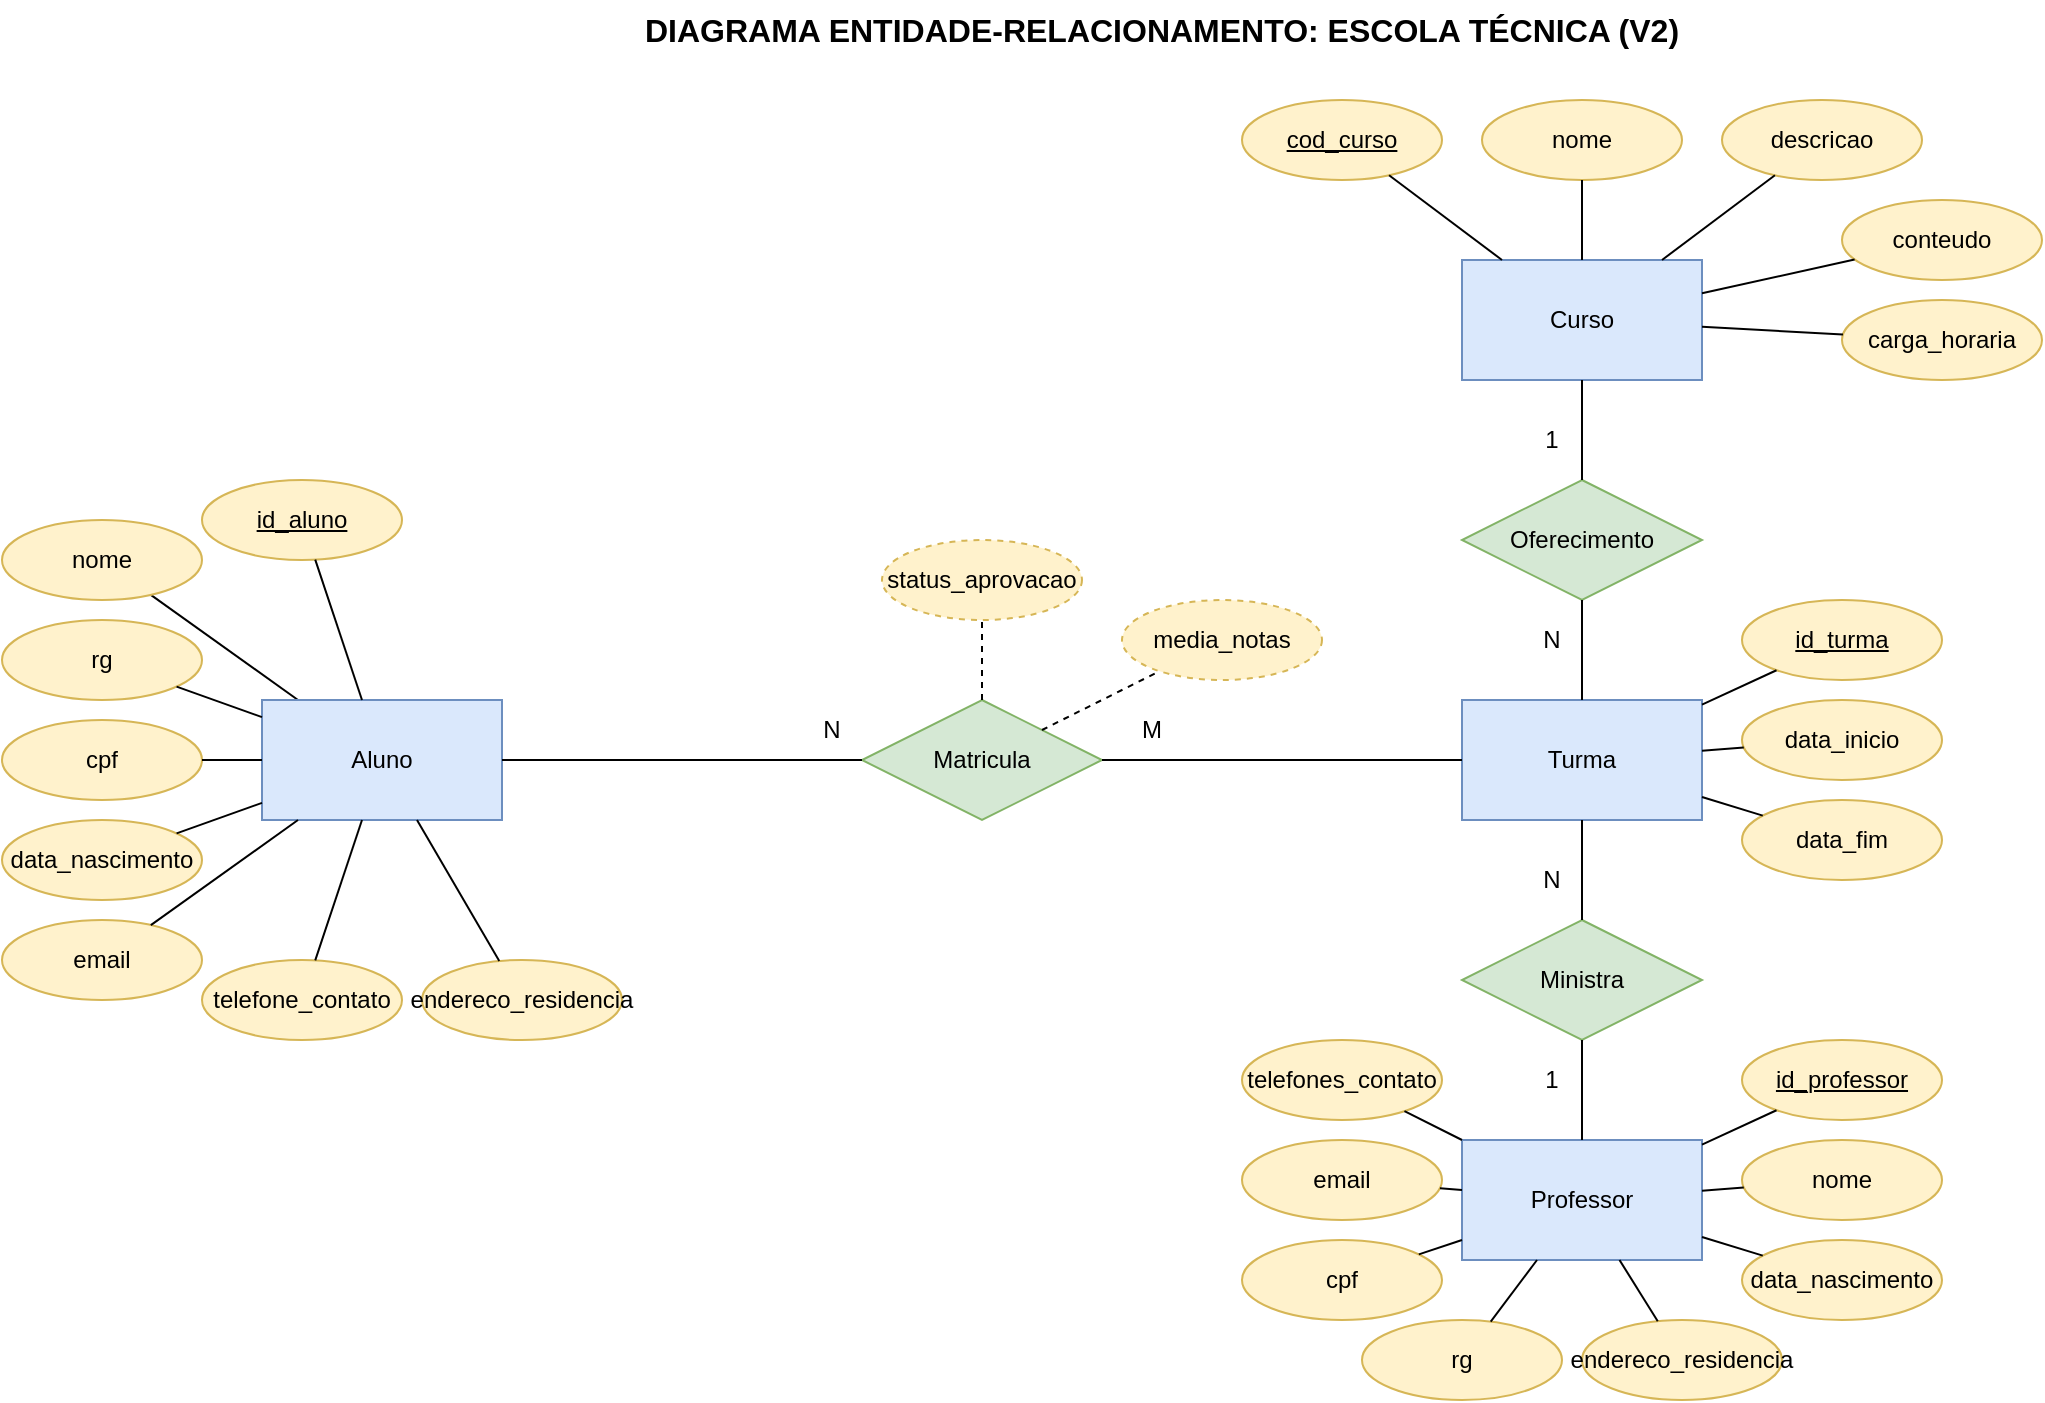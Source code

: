 <mxfile version="26.2.9">
  <diagram name="Modelo Conceitual - Escola Técnica V2" id="D5UqoiAcXG2LqoPelNeb">
    <mxGraphModel dx="451" dy="925" grid="1" gridSize="10" guides="1" tooltips="1" connect="1" arrows="1" fold="1" page="0" pageScale="1" pageWidth="827" pageHeight="1169" math="0" shadow="0">
      <root>
        <mxCell id="0" />
        <mxCell id="1" parent="0" />
        <mxCell id="nfhDg-ffZrRcx94pOzjr-14" value="" style="endArrow=none;html=1;rounded=0;" edge="1" parent="1" source="nfhDg-ffZrRcx94pOzjr-1" target="nfhDg-ffZrRcx94pOzjr-6">
          <mxGeometry relative="1" as="geometry" />
        </mxCell>
        <mxCell id="nfhDg-ffZrRcx94pOzjr-1" value="Aluno" style="rounded=0;whiteSpace=wrap;html=1;fillColor=#dae8fc;strokeColor=#6c8ebf;" vertex="1" parent="1">
          <mxGeometry x="140" y="340" width="120" height="60" as="geometry" />
        </mxCell>
        <mxCell id="nfhDg-ffZrRcx94pOzjr-2" value="Curso" style="rounded=0;whiteSpace=wrap;html=1;fillColor=#dae8fc;strokeColor=#6c8ebf;" vertex="1" parent="1">
          <mxGeometry x="740" y="120" width="120" height="60" as="geometry" />
        </mxCell>
        <mxCell id="nfhDg-ffZrRcx94pOzjr-3" value="Turma" style="rounded=0;whiteSpace=wrap;html=1;fillColor=#dae8fc;strokeColor=#6c8ebf;" vertex="1" parent="1">
          <mxGeometry x="740" y="340" width="120" height="60" as="geometry" />
        </mxCell>
        <mxCell id="nfhDg-ffZrRcx94pOzjr-4" value="Professor" style="rounded=0;whiteSpace=wrap;html=1;fillColor=#dae8fc;strokeColor=#6c8ebf;" vertex="1" parent="1">
          <mxGeometry x="740" y="560" width="120" height="60" as="geometry" />
        </mxCell>
        <mxCell id="nfhDg-ffZrRcx94pOzjr-5" value="id_aluno" style="ellipse;whiteSpace=wrap;html=1;fillColor=#fff2cc;strokeColor=#d6b656;fontStyle=4" vertex="1" parent="1">
          <mxGeometry x="110" y="230" width="100" height="40" as="geometry" />
        </mxCell>
        <mxCell id="nfhDg-ffZrRcx94pOzjr-6" value="nome" style="ellipse;whiteSpace=wrap;html=1;fillColor=#fff2cc;strokeColor=#d6b656;" vertex="1" parent="1">
          <mxGeometry x="10" y="250" width="100" height="40" as="geometry" />
        </mxCell>
        <mxCell id="nfhDg-ffZrRcx94pOzjr-7" value="rg" style="ellipse;whiteSpace=wrap;html=1;fillColor=#fff2cc;strokeColor=#d6b656;" vertex="1" parent="1">
          <mxGeometry x="10" y="300" width="100" height="40" as="geometry" />
        </mxCell>
        <mxCell id="nfhDg-ffZrRcx94pOzjr-8" value="cpf" style="ellipse;whiteSpace=wrap;html=1;fillColor=#fff2cc;strokeColor=#d6b656;" vertex="1" parent="1">
          <mxGeometry x="10" y="350" width="100" height="40" as="geometry" />
        </mxCell>
        <mxCell id="nfhDg-ffZrRcx94pOzjr-9" value="data_nascimento" style="ellipse;whiteSpace=wrap;html=1;fillColor=#fff2cc;strokeColor=#d6b656;" vertex="1" parent="1">
          <mxGeometry x="10" y="400" width="100" height="40" as="geometry" />
        </mxCell>
        <mxCell id="nfhDg-ffZrRcx94pOzjr-10" value="email" style="ellipse;whiteSpace=wrap;html=1;fillColor=#fff2cc;strokeColor=#d6b656;" vertex="1" parent="1">
          <mxGeometry x="10" y="450" width="100" height="40" as="geometry" />
        </mxCell>
        <mxCell id="nfhDg-ffZrRcx94pOzjr-11" value="telefone_contato" style="ellipse;whiteSpace=wrap;html=1;fillColor=#fff2cc;strokeColor=#d6b656;" vertex="1" parent="1">
          <mxGeometry x="110" y="470" width="100" height="40" as="geometry" />
        </mxCell>
        <mxCell id="nfhDg-ffZrRcx94pOzjr-12" value="endereco_residencia" style="ellipse;whiteSpace=wrap;html=1;fillColor=#fff2cc;strokeColor=#d6b656;" vertex="1" parent="1">
          <mxGeometry x="220" y="470" width="100" height="40" as="geometry" />
        </mxCell>
        <mxCell id="nfhDg-ffZrRcx94pOzjr-13" value="" style="endArrow=none;html=1;rounded=0;" edge="1" parent="1" source="nfhDg-ffZrRcx94pOzjr-1" target="nfhDg-ffZrRcx94pOzjr-5">
          <mxGeometry relative="1" as="geometry" />
        </mxCell>
        <mxCell id="nfhDg-ffZrRcx94pOzjr-15" value="" style="endArrow=none;html=1;rounded=0;" edge="1" parent="1" source="nfhDg-ffZrRcx94pOzjr-1" target="nfhDg-ffZrRcx94pOzjr-7">
          <mxGeometry relative="1" as="geometry" />
        </mxCell>
        <mxCell id="nfhDg-ffZrRcx94pOzjr-16" value="" style="endArrow=none;html=1;rounded=0;" edge="1" parent="1" source="nfhDg-ffZrRcx94pOzjr-1" target="nfhDg-ffZrRcx94pOzjr-8">
          <mxGeometry relative="1" as="geometry" />
        </mxCell>
        <mxCell id="nfhDg-ffZrRcx94pOzjr-17" value="" style="endArrow=none;html=1;rounded=0;" edge="1" parent="1" source="nfhDg-ffZrRcx94pOzjr-1" target="nfhDg-ffZrRcx94pOzjr-9">
          <mxGeometry relative="1" as="geometry" />
        </mxCell>
        <mxCell id="nfhDg-ffZrRcx94pOzjr-18" value="" style="endArrow=none;html=1;rounded=0;" edge="1" parent="1" source="nfhDg-ffZrRcx94pOzjr-1" target="nfhDg-ffZrRcx94pOzjr-10">
          <mxGeometry relative="1" as="geometry" />
        </mxCell>
        <mxCell id="nfhDg-ffZrRcx94pOzjr-19" value="" style="endArrow=none;html=1;rounded=0;" edge="1" parent="1" source="nfhDg-ffZrRcx94pOzjr-1" target="nfhDg-ffZrRcx94pOzjr-11">
          <mxGeometry relative="1" as="geometry" />
        </mxCell>
        <mxCell id="nfhDg-ffZrRcx94pOzjr-20" value="" style="endArrow=none;html=1;rounded=0;" edge="1" parent="1" source="nfhDg-ffZrRcx94pOzjr-1" target="nfhDg-ffZrRcx94pOzjr-12">
          <mxGeometry relative="1" as="geometry" />
        </mxCell>
        <mxCell id="nfhDg-ffZrRcx94pOzjr-21" value="cod_curso" style="ellipse;whiteSpace=wrap;html=1;fillColor=#fff2cc;strokeColor=#d6b656;fontStyle=4" vertex="1" parent="1">
          <mxGeometry x="630" y="40" width="100" height="40" as="geometry" />
        </mxCell>
        <mxCell id="nfhDg-ffZrRcx94pOzjr-22" value="nome" style="ellipse;whiteSpace=wrap;html=1;fillColor=#fff2cc;strokeColor=#d6b656;" vertex="1" parent="1">
          <mxGeometry x="750" y="40" width="100" height="40" as="geometry" />
        </mxCell>
        <mxCell id="nfhDg-ffZrRcx94pOzjr-23" value="descricao" style="ellipse;whiteSpace=wrap;html=1;fillColor=#fff2cc;strokeColor=#d6b656;" vertex="1" parent="1">
          <mxGeometry x="870" y="40" width="100" height="40" as="geometry" />
        </mxCell>
        <mxCell id="nfhDg-ffZrRcx94pOzjr-24" value="conteudo" style="ellipse;whiteSpace=wrap;html=1;fillColor=#fff2cc;strokeColor=#d6b656;" vertex="1" parent="1">
          <mxGeometry x="930" y="90" width="100" height="40" as="geometry" />
        </mxCell>
        <mxCell id="nfhDg-ffZrRcx94pOzjr-25" value="carga_horaria" style="ellipse;whiteSpace=wrap;html=1;fillColor=#fff2cc;strokeColor=#d6b656;" vertex="1" parent="1">
          <mxGeometry x="930" y="140" width="100" height="40" as="geometry" />
        </mxCell>
        <mxCell id="nfhDg-ffZrRcx94pOzjr-26" value="" style="endArrow=none;html=1;rounded=0;" edge="1" parent="1" source="nfhDg-ffZrRcx94pOzjr-2" target="nfhDg-ffZrRcx94pOzjr-21">
          <mxGeometry relative="1" as="geometry" />
        </mxCell>
        <mxCell id="nfhDg-ffZrRcx94pOzjr-27" value="" style="endArrow=none;html=1;rounded=0;" edge="1" parent="1" source="nfhDg-ffZrRcx94pOzjr-2" target="nfhDg-ffZrRcx94pOzjr-22">
          <mxGeometry relative="1" as="geometry" />
        </mxCell>
        <mxCell id="nfhDg-ffZrRcx94pOzjr-28" value="" style="endArrow=none;html=1;rounded=0;" edge="1" parent="1" source="nfhDg-ffZrRcx94pOzjr-2" target="nfhDg-ffZrRcx94pOzjr-23">
          <mxGeometry relative="1" as="geometry" />
        </mxCell>
        <mxCell id="nfhDg-ffZrRcx94pOzjr-29" value="" style="endArrow=none;html=1;rounded=0;" edge="1" parent="1" source="nfhDg-ffZrRcx94pOzjr-2" target="nfhDg-ffZrRcx94pOzjr-24">
          <mxGeometry relative="1" as="geometry" />
        </mxCell>
        <mxCell id="nfhDg-ffZrRcx94pOzjr-30" value="" style="endArrow=none;html=1;rounded=0;" edge="1" parent="1" source="nfhDg-ffZrRcx94pOzjr-2" target="nfhDg-ffZrRcx94pOzjr-25">
          <mxGeometry relative="1" as="geometry" />
        </mxCell>
        <mxCell id="nfhDg-ffZrRcx94pOzjr-31" value="id_turma" style="ellipse;whiteSpace=wrap;html=1;fillColor=#fff2cc;strokeColor=#d6b656;fontStyle=4" vertex="1" parent="1">
          <mxGeometry x="880" y="290" width="100" height="40" as="geometry" />
        </mxCell>
        <mxCell id="nfhDg-ffZrRcx94pOzjr-32" value="data_inicio" style="ellipse;whiteSpace=wrap;html=1;fillColor=#fff2cc;strokeColor=#d6b656;" vertex="1" parent="1">
          <mxGeometry x="880" y="340" width="100" height="40" as="geometry" />
        </mxCell>
        <mxCell id="nfhDg-ffZrRcx94pOzjr-33" value="data_fim" style="ellipse;whiteSpace=wrap;html=1;fillColor=#fff2cc;strokeColor=#d6b656;" vertex="1" parent="1">
          <mxGeometry x="880" y="390" width="100" height="40" as="geometry" />
        </mxCell>
        <mxCell id="nfhDg-ffZrRcx94pOzjr-34" value="" style="endArrow=none;html=1;rounded=0;" edge="1" parent="1" source="nfhDg-ffZrRcx94pOzjr-3" target="nfhDg-ffZrRcx94pOzjr-31">
          <mxGeometry relative="1" as="geometry" />
        </mxCell>
        <mxCell id="nfhDg-ffZrRcx94pOzjr-35" value="" style="endArrow=none;html=1;rounded=0;" edge="1" parent="1" source="nfhDg-ffZrRcx94pOzjr-3" target="nfhDg-ffZrRcx94pOzjr-32">
          <mxGeometry relative="1" as="geometry" />
        </mxCell>
        <mxCell id="nfhDg-ffZrRcx94pOzjr-36" value="" style="endArrow=none;html=1;rounded=0;" edge="1" parent="1" source="nfhDg-ffZrRcx94pOzjr-3" target="nfhDg-ffZrRcx94pOzjr-33">
          <mxGeometry relative="1" as="geometry" />
        </mxCell>
        <mxCell id="nfhDg-ffZrRcx94pOzjr-37" value="id_professor" style="ellipse;whiteSpace=wrap;html=1;fillColor=#fff2cc;strokeColor=#d6b656;fontStyle=4" vertex="1" parent="1">
          <mxGeometry x="880" y="510" width="100" height="40" as="geometry" />
        </mxCell>
        <mxCell id="nfhDg-ffZrRcx94pOzjr-38" value="nome" style="ellipse;whiteSpace=wrap;html=1;fillColor=#fff2cc;strokeColor=#d6b656;" vertex="1" parent="1">
          <mxGeometry x="880" y="560" width="100" height="40" as="geometry" />
        </mxCell>
        <mxCell id="nfhDg-ffZrRcx94pOzjr-39" value="data_nascimento" style="ellipse;whiteSpace=wrap;html=1;fillColor=#fff2cc;strokeColor=#d6b656;" vertex="1" parent="1">
          <mxGeometry x="880" y="610" width="100" height="40" as="geometry" />
        </mxCell>
        <mxCell id="nfhDg-ffZrRcx94pOzjr-40" value="rg" style="ellipse;whiteSpace=wrap;html=1;fillColor=#fff2cc;strokeColor=#d6b656;" vertex="1" parent="1">
          <mxGeometry x="690" y="650" width="100" height="40" as="geometry" />
        </mxCell>
        <mxCell id="nfhDg-ffZrRcx94pOzjr-41" value="cpf" style="ellipse;whiteSpace=wrap;html=1;fillColor=#fff2cc;strokeColor=#d6b656;" vertex="1" parent="1">
          <mxGeometry x="630" y="610" width="100" height="40" as="geometry" />
        </mxCell>
        <mxCell id="nfhDg-ffZrRcx94pOzjr-42" value="email" style="ellipse;whiteSpace=wrap;html=1;fillColor=#fff2cc;strokeColor=#d6b656;" vertex="1" parent="1">
          <mxGeometry x="630" y="560" width="100" height="40" as="geometry" />
        </mxCell>
        <mxCell id="nfhDg-ffZrRcx94pOzjr-43" value="telefones_contato" style="ellipse;whiteSpace=wrap;html=1;fillColor=#fff2cc;strokeColor=#d6b656;" vertex="1" parent="1">
          <mxGeometry x="630" y="510" width="100" height="40" as="geometry" />
        </mxCell>
        <mxCell id="nfhDg-ffZrRcx94pOzjr-44" value="endereco_residencia" style="ellipse;whiteSpace=wrap;html=1;fillColor=#fff2cc;strokeColor=#d6b656;" vertex="1" parent="1">
          <mxGeometry x="800" y="650" width="100" height="40" as="geometry" />
        </mxCell>
        <mxCell id="nfhDg-ffZrRcx94pOzjr-45" value="" style="endArrow=none;html=1;rounded=0;" edge="1" parent="1" source="nfhDg-ffZrRcx94pOzjr-4" target="nfhDg-ffZrRcx94pOzjr-37">
          <mxGeometry relative="1" as="geometry" />
        </mxCell>
        <mxCell id="nfhDg-ffZrRcx94pOzjr-46" value="" style="endArrow=none;html=1;rounded=0;" edge="1" parent="1" source="nfhDg-ffZrRcx94pOzjr-4" target="nfhDg-ffZrRcx94pOzjr-38">
          <mxGeometry relative="1" as="geometry" />
        </mxCell>
        <mxCell id="nfhDg-ffZrRcx94pOzjr-47" value="" style="endArrow=none;html=1;rounded=0;" edge="1" parent="1" source="nfhDg-ffZrRcx94pOzjr-4" target="nfhDg-ffZrRcx94pOzjr-39">
          <mxGeometry relative="1" as="geometry" />
        </mxCell>
        <mxCell id="nfhDg-ffZrRcx94pOzjr-48" value="" style="endArrow=none;html=1;rounded=0;" edge="1" parent="1" source="nfhDg-ffZrRcx94pOzjr-4" target="nfhDg-ffZrRcx94pOzjr-40">
          <mxGeometry relative="1" as="geometry" />
        </mxCell>
        <mxCell id="nfhDg-ffZrRcx94pOzjr-49" value="" style="endArrow=none;html=1;rounded=0;" edge="1" parent="1" source="nfhDg-ffZrRcx94pOzjr-4" target="nfhDg-ffZrRcx94pOzjr-41">
          <mxGeometry relative="1" as="geometry" />
        </mxCell>
        <mxCell id="nfhDg-ffZrRcx94pOzjr-50" value="" style="endArrow=none;html=1;rounded=0;" edge="1" parent="1" source="nfhDg-ffZrRcx94pOzjr-4" target="nfhDg-ffZrRcx94pOzjr-42">
          <mxGeometry relative="1" as="geometry" />
        </mxCell>
        <mxCell id="nfhDg-ffZrRcx94pOzjr-51" value="" style="endArrow=none;html=1;rounded=0;" edge="1" parent="1" source="nfhDg-ffZrRcx94pOzjr-4" target="nfhDg-ffZrRcx94pOzjr-43">
          <mxGeometry relative="1" as="geometry" />
        </mxCell>
        <mxCell id="nfhDg-ffZrRcx94pOzjr-52" value="" style="endArrow=none;html=1;rounded=0;" edge="1" parent="1" source="nfhDg-ffZrRcx94pOzjr-4" target="nfhDg-ffZrRcx94pOzjr-44">
          <mxGeometry relative="1" as="geometry" />
        </mxCell>
        <mxCell id="nfhDg-ffZrRcx94pOzjr-53" value="Matricula" style="rhombus;whiteSpace=wrap;html=1;fillColor=#d5e8d4;strokeColor=#82b366;" vertex="1" parent="1">
          <mxGeometry x="440" y="340" width="120" height="60" as="geometry" />
        </mxCell>
        <mxCell id="nfhDg-ffZrRcx94pOzjr-54" value="Oferecimento" style="rhombus;whiteSpace=wrap;html=1;fillColor=#d5e8d4;strokeColor=#82b366;" vertex="1" parent="1">
          <mxGeometry x="740" y="230" width="120" height="60" as="geometry" />
        </mxCell>
        <mxCell id="nfhDg-ffZrRcx94pOzjr-55" value="Ministra" style="rhombus;whiteSpace=wrap;html=1;fillColor=#d5e8d4;strokeColor=#82b366;" vertex="1" parent="1">
          <mxGeometry x="740" y="450" width="120" height="60" as="geometry" />
        </mxCell>
        <mxCell id="nfhDg-ffZrRcx94pOzjr-56" value="status_aprovacao" style="ellipse;whiteSpace=wrap;html=1;fillColor=#fff2cc;strokeColor=#d6b656;dashed=1;" vertex="1" parent="1">
          <mxGeometry x="450" y="260" width="100" height="40" as="geometry" />
        </mxCell>
        <mxCell id="nfhDg-ffZrRcx94pOzjr-57" value="media_notas" style="ellipse;whiteSpace=wrap;html=1;fillColor=#fff2cc;strokeColor=#d6b656;dashed=1;" vertex="1" parent="1">
          <mxGeometry x="570" y="290" width="100" height="40" as="geometry" />
        </mxCell>
        <mxCell id="nfhDg-ffZrRcx94pOzjr-58" value="" style="endArrow=none;html=1;rounded=0;dashed=1;" edge="1" parent="1" source="nfhDg-ffZrRcx94pOzjr-53" target="nfhDg-ffZrRcx94pOzjr-56">
          <mxGeometry relative="1" as="geometry" />
        </mxCell>
        <mxCell id="nfhDg-ffZrRcx94pOzjr-59" value="" style="endArrow=none;html=1;rounded=0;dashed=1;" edge="1" parent="1" source="nfhDg-ffZrRcx94pOzjr-53" target="nfhDg-ffZrRcx94pOzjr-57">
          <mxGeometry relative="1" as="geometry" />
        </mxCell>
        <mxCell id="nfhDg-ffZrRcx94pOzjr-60" value="" style="endArrow=none;html=1;rounded=0;" edge="1" parent="1" source="nfhDg-ffZrRcx94pOzjr-1" target="nfhDg-ffZrRcx94pOzjr-53">
          <mxGeometry relative="1" as="geometry" />
        </mxCell>
        <mxCell id="nfhDg-ffZrRcx94pOzjr-61" value="N" style="text;html=1;strokeColor=none;fillColor=none;align=center;verticalAlign=middle;whiteSpace=wrap;rounded=0;" vertex="1" parent="1">
          <mxGeometry x="410" y="345" width="30" height="20" as="geometry" />
        </mxCell>
        <mxCell id="nfhDg-ffZrRcx94pOzjr-62" value="" style="endArrow=none;html=1;rounded=0;" edge="1" parent="1" source="nfhDg-ffZrRcx94pOzjr-53" target="nfhDg-ffZrRcx94pOzjr-3">
          <mxGeometry relative="1" as="geometry" />
        </mxCell>
        <mxCell id="nfhDg-ffZrRcx94pOzjr-63" value="M" style="text;html=1;strokeColor=none;fillColor=none;align=center;verticalAlign=middle;whiteSpace=wrap;rounded=0;" vertex="1" parent="1">
          <mxGeometry x="570" y="345" width="30" height="20" as="geometry" />
        </mxCell>
        <mxCell id="nfhDg-ffZrRcx94pOzjr-64" value="" style="endArrow=none;html=1;rounded=0;" edge="1" parent="1" source="nfhDg-ffZrRcx94pOzjr-2" target="nfhDg-ffZrRcx94pOzjr-54">
          <mxGeometry relative="1" as="geometry" />
        </mxCell>
        <mxCell id="nfhDg-ffZrRcx94pOzjr-65" value="1" style="text;html=1;strokeColor=none;fillColor=none;align=center;verticalAlign=middle;whiteSpace=wrap;rounded=0;" vertex="1" parent="1">
          <mxGeometry x="770" y="200" width="30" height="20" as="geometry" />
        </mxCell>
        <mxCell id="nfhDg-ffZrRcx94pOzjr-66" value="" style="endArrow=none;html=1;rounded=0;" edge="1" parent="1" source="nfhDg-ffZrRcx94pOzjr-54" target="nfhDg-ffZrRcx94pOzjr-3">
          <mxGeometry relative="1" as="geometry" />
        </mxCell>
        <mxCell id="nfhDg-ffZrRcx94pOzjr-67" value="N" style="text;html=1;strokeColor=none;fillColor=none;align=center;verticalAlign=middle;whiteSpace=wrap;rounded=0;" vertex="1" parent="1">
          <mxGeometry x="770" y="300" width="30" height="20" as="geometry" />
        </mxCell>
        <mxCell id="nfhDg-ffZrRcx94pOzjr-68" value="" style="endArrow=none;html=1;rounded=0;" edge="1" parent="1" source="nfhDg-ffZrRcx94pOzjr-4" target="nfhDg-ffZrRcx94pOzjr-55">
          <mxGeometry relative="1" as="geometry" />
        </mxCell>
        <mxCell id="nfhDg-ffZrRcx94pOzjr-69" value="1" style="text;html=1;strokeColor=none;fillColor=none;align=center;verticalAlign=middle;whiteSpace=wrap;rounded=0;" vertex="1" parent="1">
          <mxGeometry x="770" y="520" width="30" height="20" as="geometry" />
        </mxCell>
        <mxCell id="nfhDg-ffZrRcx94pOzjr-70" value="" style="endArrow=none;html=1;rounded=0;" edge="1" parent="1" source="nfhDg-ffZrRcx94pOzjr-55" target="nfhDg-ffZrRcx94pOzjr-3">
          <mxGeometry relative="1" as="geometry" />
        </mxCell>
        <mxCell id="nfhDg-ffZrRcx94pOzjr-71" value="N" style="text;html=1;strokeColor=none;fillColor=none;align=center;verticalAlign=middle;whiteSpace=wrap;rounded=0;" vertex="1" parent="1">
          <mxGeometry x="770" y="420" width="30" height="20" as="geometry" />
        </mxCell>
        <mxCell id="nfhDg-ffZrRcx94pOzjr-72" value="DIAGRAMA ENTIDADE-RELACIONAMENTO: ESCOLA TÉCNICA (V2)" style="text;html=1;strokeColor=none;fillColor=none;align=center;verticalAlign=middle;whiteSpace=wrap;rounded=0;fontSize=16;fontStyle=1" vertex="1" parent="1">
          <mxGeometry x="290" y="-10" width="600" height="30" as="geometry" />
        </mxCell>
      </root>
    </mxGraphModel>
  </diagram>
</mxfile>
